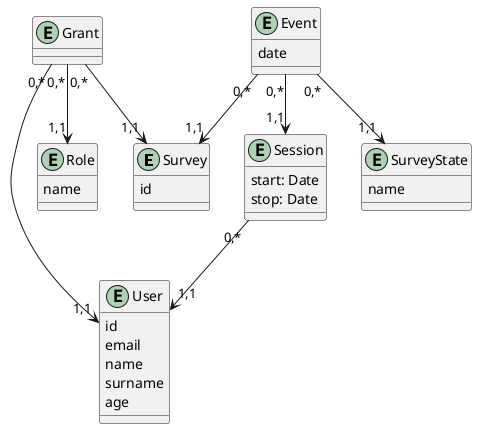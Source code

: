 @startuml
 entity Survey{
   id
 }
 
 entity User{
   id
   email
   name
   surname
   age
 }
 
 entity Role{
   name
 }
 
 entity Grant{
   
 }
 
 Grant "0,*" --> "1,1" User
 
 Grant "0,*" --> "1,1" Survey
 
 Grant "0,*" --> "1,1" Role
 
 entity Session{
   start: Date
   stop: Date
 }
 
 Session "0,*" --> "1,1" User
 
 entity SurveyState{
   name
 }
 
 entity Event{
   date
 }
 
 Event "0,*" --> "1,1" Survey
 Event "0,*" --> "1,1" SurveyState
 Event "0,*" --> "1,1" Session
 
 
 

@enduml
